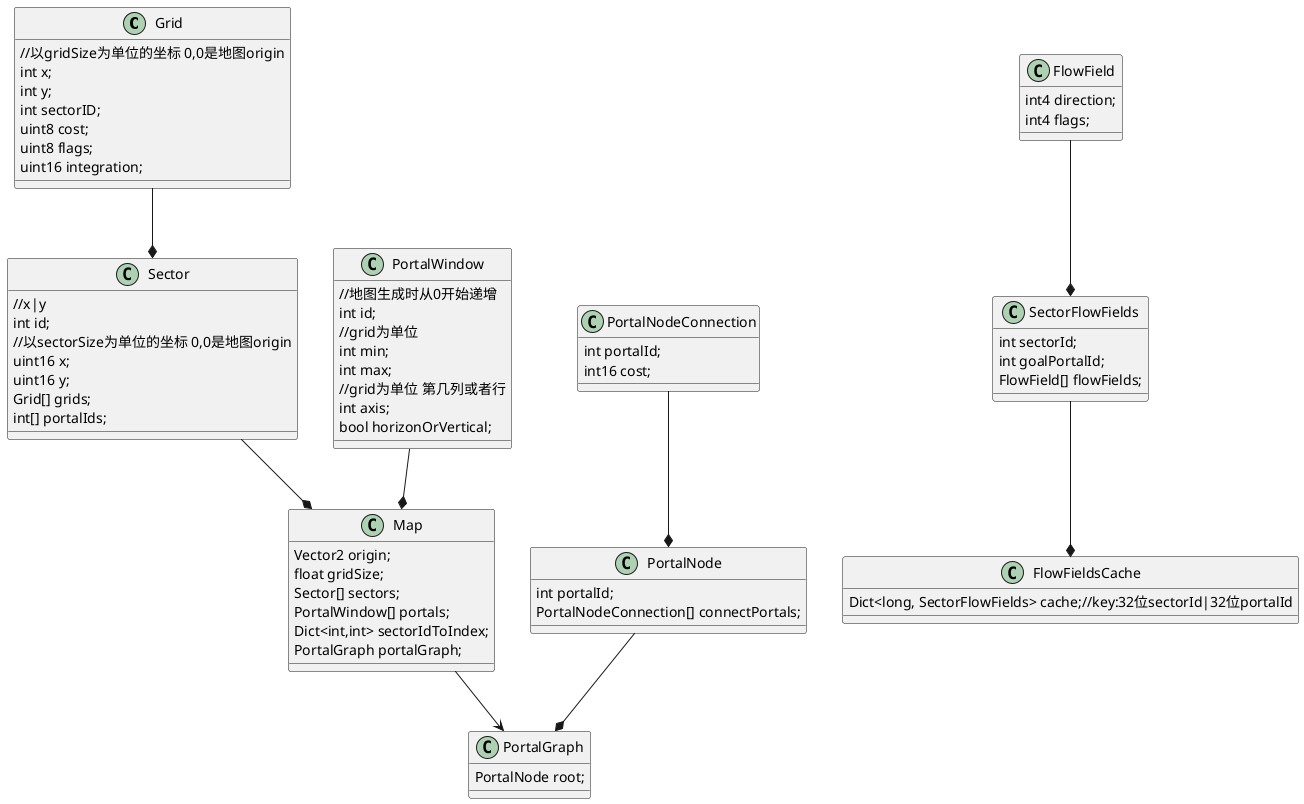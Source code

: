﻿﻿@startuml
'https://plantuml.com/class-diagram

class Grid{
    //以gridSize为单位的坐标 0,0是地图origin
    int x; 
    int y;
    int sectorID;
    uint8 cost;
    uint8 flags;
    uint16 integration;
}
Grid --*Sector

class Sector{
    //x|y
    int id; 
    //以sectorSize为单位的坐标 0,0是地图origin
    uint16 x; 
    uint16 y;
    Grid[] grids;
    int[] portalIds;
}
Sector --*Map

class PortalWindow{
    //地图生成时从0开始递增
    int id;   
    //grid为单位
    int min;
    int max;
    //grid为单位 第几列或者行
    int axis;
    bool horizonOrVertical;
}
PortalWindow --*Map

class Map{
    Vector2 origin;
    float gridSize;
    Sector[] sectors;
    PortalWindow[] portals;
    Dict<int,int> sectorIdToIndex;
    PortalGraph portalGraph;
}

class PortalNode
{
    int portalId;
    PortalNodeConnection[] connectPortals;
}

PortalNode --*PortalGraph
class PortalNodeConnection
{
    int portalId;
    int16 cost;
}
PortalNodeConnection --* PortalNode

class PortalGraph
{
    PortalNode root;
}
Map-->PortalGraph

class FlowField{
    int4 direction;
    int4 flags;
}
FlowField --* SectorFlowFields
class SectorFlowFields{
    int sectorId;
    int goalPortalId;
    FlowField[] flowFields;
}
SectorFlowFields --* FlowFieldsCache
class FlowFieldsCache
{
    Dict<long, SectorFlowFields> cache;//key:32位sectorId|32位portalId
}
@enduml